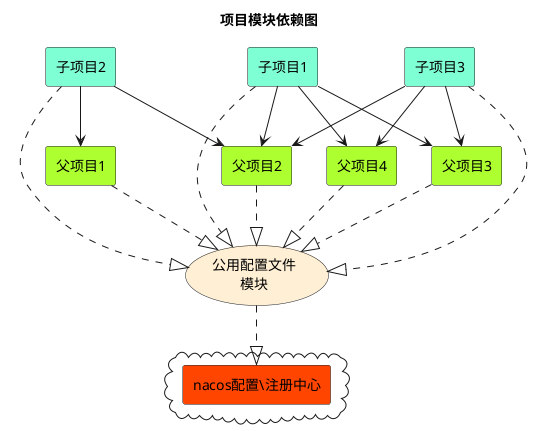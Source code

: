 @startuml

title 项目模块依赖图

' 定义样式
cloud {
 rectangle "nacos配置\注册中心"  as s1 #OrangeRed
}
(公用配置文件\n模块) as s2 #PapayaWhip

rectangle 父项目1 as s3 #GreenYellow
rectangle 父项目2 as s4 #GreenYellow
rectangle 父项目3 as s5 #GreenYellow
rectangle 父项目4 as s6 #GreenYellow
rectangle 子项目1 as s7 #Aquamarine
rectangle 子项目2 as s8 #Aquamarine
rectangle 子项目3 as s9 #Aquamarine

' 连线关系

' s7 -d->  s3
s7 -d->  s4
s7 -d->  s5
s7 -d->  s6

s8 -d-> s3
s8 -d-> s4

s9 -d-> s4
s9 -d-> s5
s9 -d-> s6

s3 .d.|> s2
s4 .d.|> s2
s5 .d.|> s2
s6 .d.|> s2
s7 .d.|> s2
s8 .d.|> s2
s9 .d.|> s2

s2 .d.|> s1

@enduml